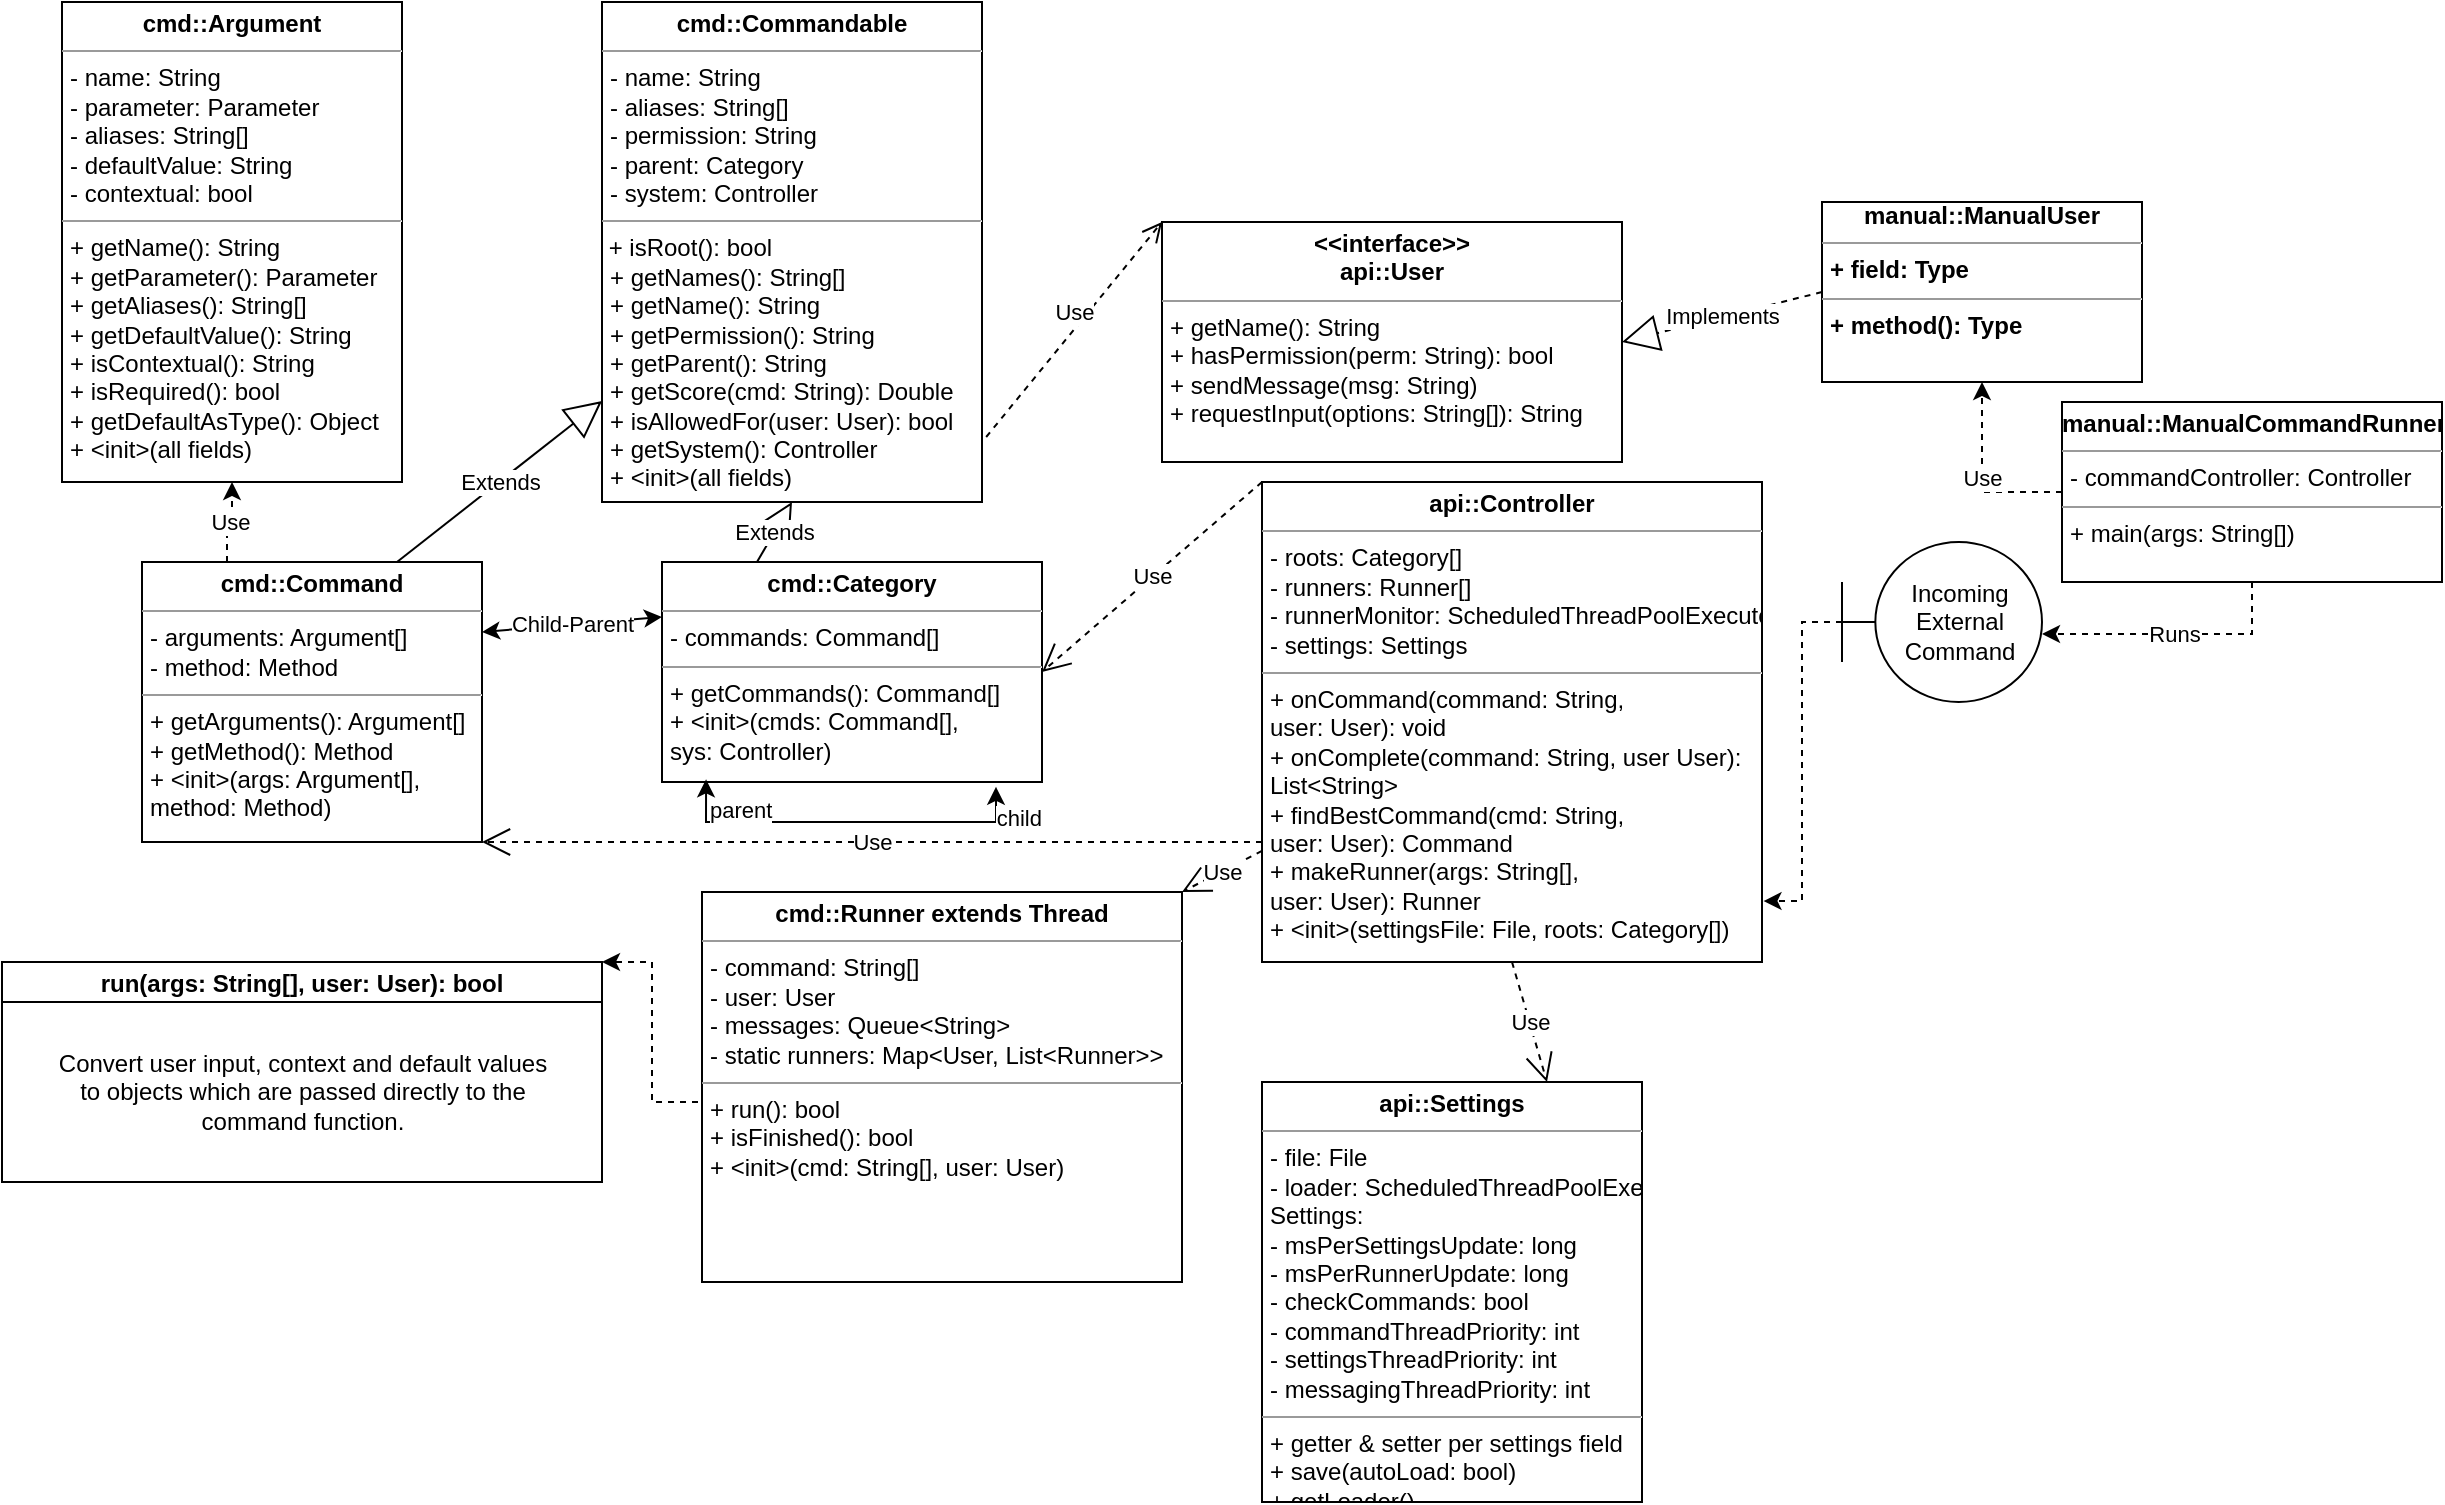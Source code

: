 <mxfile version="16.4.5" type="github">
  <diagram id="C5RBs43oDa-KdzZeNtuy" name="Page-1">
    <mxGraphModel dx="1422" dy="791" grid="1" gridSize="10" guides="1" tooltips="1" connect="1" arrows="1" fold="1" page="1" pageScale="1" pageWidth="827" pageHeight="1169" math="0" shadow="0">
      <root>
        <mxCell id="WIyWlLk6GJQsqaUBKTNV-0" />
        <mxCell id="WIyWlLk6GJQsqaUBKTNV-1" parent="WIyWlLk6GJQsqaUBKTNV-0" />
        <mxCell id="hgHn73dwUc-wctVB-FCh-53" value="&lt;p style=&quot;margin: 0px ; margin-top: 4px ; text-align: center&quot;&gt;&lt;b&gt;cmd::Commandable&lt;/b&gt;&lt;br&gt;&lt;/p&gt;&lt;hr size=&quot;1&quot;&gt;&lt;p style=&quot;margin: 0px ; margin-left: 4px&quot;&gt;- name: String&lt;br&gt;- aliases: String[]&lt;/p&gt;&lt;p style=&quot;margin: 0px ; margin-left: 4px&quot;&gt;- permission: String&lt;/p&gt;&lt;p style=&quot;margin: 0px ; margin-left: 4px&quot;&gt;- parent: Category&lt;br&gt;- system: Controller&lt;br&gt;&lt;/p&gt;&lt;hr size=&quot;1&quot;&gt;&amp;nbsp;+ isRoot(): bool&lt;br&gt;&lt;p style=&quot;margin: 0px ; margin-left: 4px&quot;&gt;+ getNames(): String[]&lt;br&gt;+ getName(): String&lt;/p&gt;&lt;p style=&quot;margin: 0px ; margin-left: 4px&quot;&gt;+ getPermission(): String&lt;/p&gt;&lt;p style=&quot;margin: 0px ; margin-left: 4px&quot;&gt;+ getParent(): String&lt;br&gt;+ getScore(cmd: String): Double&lt;br&gt;&lt;/p&gt;&lt;p style=&quot;margin: 0px ; margin-left: 4px&quot;&gt;+ isAllowedFor(user: User): bool&lt;br&gt;+ getSystem(): Controller&lt;br&gt;+ &amp;lt;init&amp;gt;(all fields)&lt;br&gt;&lt;/p&gt;" style="verticalAlign=top;align=left;overflow=fill;fontSize=12;fontFamily=Helvetica;html=1;" parent="WIyWlLk6GJQsqaUBKTNV-1" vertex="1">
          <mxGeometry x="310" width="190" height="250" as="geometry" />
        </mxCell>
        <mxCell id="hgHn73dwUc-wctVB-FCh-59" value="&lt;p style=&quot;margin: 0px ; margin-top: 4px ; text-align: center&quot;&gt;&lt;b&gt;&amp;lt;&amp;lt;interface&amp;gt;&amp;gt;&lt;br&gt;api::User&lt;/b&gt;&lt;/p&gt;&lt;hr size=&quot;1&quot;&gt;&lt;p style=&quot;margin: 0px ; margin-left: 4px&quot;&gt;+ getName(): String&lt;/p&gt;&lt;p style=&quot;margin: 0px ; margin-left: 4px&quot;&gt;+ hasPermission(perm: String): bool&lt;br&gt;+ sendMessage(msg: String)&lt;br&gt;+ requestInput(options: String[]): String&lt;br&gt;&lt;/p&gt;" style="verticalAlign=top;align=left;overflow=fill;fontSize=12;fontFamily=Helvetica;html=1;" parent="WIyWlLk6GJQsqaUBKTNV-1" vertex="1">
          <mxGeometry x="590" y="110" width="230" height="120" as="geometry" />
        </mxCell>
        <mxCell id="hgHn73dwUc-wctVB-FCh-63" value="Use" style="edgeStyle=orthogonalEdgeStyle;rounded=0;orthogonalLoop=1;jettySize=auto;html=1;entryX=0.5;entryY=1;entryDx=0;entryDy=0;exitX=0.25;exitY=0;exitDx=0;exitDy=0;dashed=1;" parent="WIyWlLk6GJQsqaUBKTNV-1" source="hgHn73dwUc-wctVB-FCh-62" target="hgHn73dwUc-wctVB-FCh-67" edge="1">
          <mxGeometry relative="1" as="geometry">
            <mxPoint x="60" y="200" as="targetPoint" />
          </mxGeometry>
        </mxCell>
        <mxCell id="hgHn73dwUc-wctVB-FCh-62" value="&lt;p style=&quot;margin: 0px ; margin-top: 4px ; text-align: center&quot;&gt;&lt;b&gt;cmd::Command&lt;/b&gt;&lt;/p&gt;&lt;hr size=&quot;1&quot;&gt;&lt;p style=&quot;margin: 0px ; margin-left: 4px&quot;&gt;- arguments: Argument[]&lt;br&gt;- method: Method&lt;br&gt;&lt;/p&gt;&lt;hr size=&quot;1&quot;&gt;&lt;p style=&quot;margin: 0px ; margin-left: 4px&quot;&gt;+ getArguments(): Argument[]&lt;br&gt;+ getMethod(): Method&lt;br&gt;+ &amp;lt;init&amp;gt;(args: Argument[],&lt;/p&gt;&lt;p style=&quot;margin: 0px ; margin-left: 4px&quot;&gt;method: Method)&lt;br&gt;&lt;/p&gt;" style="verticalAlign=top;align=left;overflow=fill;fontSize=12;fontFamily=Helvetica;html=1;" parent="WIyWlLk6GJQsqaUBKTNV-1" vertex="1">
          <mxGeometry x="80" y="280" width="170" height="140" as="geometry" />
        </mxCell>
        <mxCell id="hgHn73dwUc-wctVB-FCh-67" value="&lt;p style=&quot;margin: 0px ; margin-top: 4px ; text-align: center&quot;&gt;&lt;b&gt;cmd::Argument&lt;/b&gt;&lt;/p&gt;&lt;hr size=&quot;1&quot;&gt;&lt;p style=&quot;margin: 0px ; margin-left: 4px&quot;&gt;- name: String&lt;/p&gt;&lt;p style=&quot;margin: 0px ; margin-left: 4px&quot;&gt;- parameter: Parameter&lt;br&gt;- aliases: String[]&lt;br&gt;- defaultValue: String&lt;br&gt;- contextual: bool&lt;/p&gt;&lt;hr size=&quot;1&quot;&gt;&lt;p style=&quot;margin: 0px ; margin-left: 4px&quot;&gt;+ getName(): String&lt;br&gt;+ getParameter(): Parameter&lt;br&gt;+ getAliases(): String[]&lt;br&gt;+ getDefaultValue(): String&lt;br&gt;+ isContextual(): String&lt;br&gt;+ isRequired(): bool&lt;br&gt;+ getDefaultAsType(): Object&lt;/p&gt;&lt;p style=&quot;margin: 0px ; margin-left: 4px&quot;&gt;+ &amp;lt;init&amp;gt;(all fields)&lt;br&gt;&lt;/p&gt;" style="verticalAlign=top;align=left;overflow=fill;fontSize=12;fontFamily=Helvetica;html=1;" parent="WIyWlLk6GJQsqaUBKTNV-1" vertex="1">
          <mxGeometry x="40" width="170" height="240" as="geometry" />
        </mxCell>
        <mxCell id="hgHn73dwUc-wctVB-FCh-71" value="&lt;p style=&quot;margin: 0px ; margin-top: 4px ; text-align: center&quot;&gt;&lt;b&gt;cmd::Category&lt;/b&gt;&lt;/p&gt;&lt;hr size=&quot;1&quot;&gt;&lt;p style=&quot;margin: 0px ; margin-left: 4px&quot;&gt;- commands: Command[]&lt;br&gt;&lt;/p&gt;&lt;hr size=&quot;1&quot;&gt;&lt;p style=&quot;margin: 0px ; margin-left: 4px&quot;&gt;+ getCommands(): Command[]&lt;br&gt;+ &amp;lt;init&amp;gt;(cmds: Command[], &lt;br&gt;sys: Controller)&lt;br&gt;&lt;/p&gt;" style="verticalAlign=top;align=left;overflow=fill;fontSize=12;fontFamily=Helvetica;html=1;" parent="WIyWlLk6GJQsqaUBKTNV-1" vertex="1">
          <mxGeometry x="340" y="280" width="190" height="110" as="geometry" />
        </mxCell>
        <mxCell id="hgHn73dwUc-wctVB-FCh-72" value="Child-Parent" style="endArrow=classic;startArrow=classic;html=1;rounded=0;exitX=1;exitY=0.25;exitDx=0;exitDy=0;entryX=0;entryY=0.25;entryDx=0;entryDy=0;" parent="WIyWlLk6GJQsqaUBKTNV-1" source="hgHn73dwUc-wctVB-FCh-62" target="hgHn73dwUc-wctVB-FCh-71" edge="1">
          <mxGeometry width="50" height="50" relative="1" as="geometry">
            <mxPoint x="310" y="370" as="sourcePoint" />
            <mxPoint x="360" y="320" as="targetPoint" />
          </mxGeometry>
        </mxCell>
        <mxCell id="hgHn73dwUc-wctVB-FCh-76" value="Use" style="html=1;verticalAlign=bottom;endArrow=open;dashed=1;endSize=8;rounded=0;entryX=0;entryY=0;entryDx=0;entryDy=0;exitX=1.011;exitY=0.87;exitDx=0;exitDy=0;exitPerimeter=0;" parent="WIyWlLk6GJQsqaUBKTNV-1" source="hgHn73dwUc-wctVB-FCh-53" target="hgHn73dwUc-wctVB-FCh-59" edge="1">
          <mxGeometry relative="1" as="geometry">
            <mxPoint x="600" y="180" as="sourcePoint" />
            <mxPoint x="520" y="180" as="targetPoint" />
          </mxGeometry>
        </mxCell>
        <mxCell id="hgHn73dwUc-wctVB-FCh-77" style="edgeStyle=orthogonalEdgeStyle;rounded=0;orthogonalLoop=1;jettySize=auto;html=1;entryX=0.75;entryY=0;entryDx=0;entryDy=0;" parent="WIyWlLk6GJQsqaUBKTNV-1" source="hgHn73dwUc-wctVB-FCh-71" target="hgHn73dwUc-wctVB-FCh-71" edge="1">
          <mxGeometry relative="1" as="geometry">
            <Array as="points">
              <mxPoint x="490" y="360" />
              <mxPoint x="490" y="360" />
            </Array>
          </mxGeometry>
        </mxCell>
        <mxCell id="hgHn73dwUc-wctVB-FCh-80" value="" style="endArrow=classic;html=1;edgeStyle=orthogonalEdgeStyle;rounded=0;entryX=0.879;entryY=1.022;entryDx=0;entryDy=0;entryPerimeter=0;endFill=1;startArrow=classic;startFill=1;exitX=0.116;exitY=0.988;exitDx=0;exitDy=0;exitPerimeter=0;" parent="WIyWlLk6GJQsqaUBKTNV-1" source="hgHn73dwUc-wctVB-FCh-71" target="hgHn73dwUc-wctVB-FCh-71" edge="1">
          <mxGeometry relative="1" as="geometry">
            <mxPoint x="400" y="380" as="sourcePoint" />
            <mxPoint x="570" y="420" as="targetPoint" />
            <Array as="points">
              <mxPoint x="362" y="410" />
              <mxPoint x="507" y="410" />
            </Array>
          </mxGeometry>
        </mxCell>
        <mxCell id="hgHn73dwUc-wctVB-FCh-81" value="parent" style="edgeLabel;resizable=0;html=1;align=left;verticalAlign=bottom;" parent="hgHn73dwUc-wctVB-FCh-80" connectable="0" vertex="1">
          <mxGeometry x="-1" relative="1" as="geometry">
            <mxPoint y="24" as="offset" />
          </mxGeometry>
        </mxCell>
        <mxCell id="hgHn73dwUc-wctVB-FCh-82" value="child" style="edgeLabel;resizable=0;html=1;align=right;verticalAlign=bottom;" parent="hgHn73dwUc-wctVB-FCh-80" connectable="0" vertex="1">
          <mxGeometry x="1" relative="1" as="geometry">
            <mxPoint x="23" y="24" as="offset" />
          </mxGeometry>
        </mxCell>
        <mxCell id="hgHn73dwUc-wctVB-FCh-83" value="Extends" style="endArrow=block;endSize=16;endFill=0;html=1;rounded=0;exitX=0.75;exitY=0;exitDx=0;exitDy=0;" parent="WIyWlLk6GJQsqaUBKTNV-1" source="hgHn73dwUc-wctVB-FCh-62" target="hgHn73dwUc-wctVB-FCh-53" edge="1">
          <mxGeometry width="160" relative="1" as="geometry">
            <mxPoint x="260" y="270" as="sourcePoint" />
            <mxPoint x="420" y="270" as="targetPoint" />
          </mxGeometry>
        </mxCell>
        <mxCell id="hgHn73dwUc-wctVB-FCh-84" value="Extends" style="endArrow=block;endSize=16;endFill=0;html=1;rounded=0;exitX=0.25;exitY=0;exitDx=0;exitDy=0;entryX=0.5;entryY=1;entryDx=0;entryDy=0;" parent="WIyWlLk6GJQsqaUBKTNV-1" source="hgHn73dwUc-wctVB-FCh-71" target="hgHn73dwUc-wctVB-FCh-53" edge="1">
          <mxGeometry width="160" relative="1" as="geometry">
            <mxPoint x="262.5" y="294" as="sourcePoint" />
            <mxPoint x="367.5" y="240" as="targetPoint" />
          </mxGeometry>
        </mxCell>
        <mxCell id="hgHn73dwUc-wctVB-FCh-85" value="&lt;p style=&quot;margin: 0px ; margin-top: 4px ; text-align: center&quot;&gt;&lt;b&gt;api::Controller&lt;/b&gt;&lt;/p&gt;&lt;hr size=&quot;1&quot;&gt;&lt;p style=&quot;margin: 0px ; margin-left: 4px&quot;&gt;- roots: Category[]&lt;/p&gt;&lt;p style=&quot;margin: 0px ; margin-left: 4px&quot;&gt;- runners: Runner[]&lt;/p&gt;&lt;p style=&quot;margin: 0px ; margin-left: 4px&quot;&gt;- runnerMonitor: ScheduledThreadPoolExecutor&lt;/p&gt;&lt;p style=&quot;margin: 0px ; margin-left: 4px&quot;&gt;- settings: Settings&lt;br&gt;&lt;/p&gt;&lt;hr size=&quot;1&quot;&gt;&lt;p style=&quot;margin: 0px ; margin-left: 4px&quot;&gt;+ onCommand(command: String,&lt;br&gt; user: User): void&lt;/p&gt;&lt;p style=&quot;margin: 0px ; margin-left: 4px&quot;&gt;+ onComplete(command: String, user User):&lt;br&gt;List&amp;lt;String&amp;gt;&lt;br&gt;&lt;/p&gt;&lt;p style=&quot;margin: 0px ; margin-left: 4px&quot;&gt;+ findBestCommand(cmd: String,&lt;/p&gt;&lt;p style=&quot;margin: 0px ; margin-left: 4px&quot;&gt;user: User): Command&lt;/p&gt;&lt;p style=&quot;margin: 0px ; margin-left: 4px&quot;&gt;+ makeRunner(args: String[],&lt;/p&gt;&lt;p style=&quot;margin: 0px ; margin-left: 4px&quot;&gt;user: User): Runner&lt;br&gt;+ &amp;lt;init&amp;gt;(settingsFile: File, roots: Category[])&lt;br&gt;&lt;/p&gt;" style="verticalAlign=top;align=left;overflow=fill;fontSize=12;fontFamily=Helvetica;html=1;" parent="WIyWlLk6GJQsqaUBKTNV-1" vertex="1">
          <mxGeometry x="640" y="240" width="250" height="240" as="geometry" />
        </mxCell>
        <mxCell id="hgHn73dwUc-wctVB-FCh-87" value="run(args: String[], user: User): bool" style="swimlane;startSize=20;horizontal=1;childLayout=flowLayout;flowOrientation=north;resizable=0;interRankCellSpacing=50;containerType=tree;" parent="WIyWlLk6GJQsqaUBKTNV-1" vertex="1">
          <mxGeometry x="10" y="480" width="300" height="110" as="geometry" />
        </mxCell>
        <mxCell id="ycyEDF2b9w6y2Sx_vNAY-0" value="Convert user input, context and default values&lt;br&gt;to objects which are passed directly to the&lt;br&gt;command function." style="text;html=1;align=center;verticalAlign=middle;resizable=0;points=[];autosize=1;strokeColor=none;fillColor=none;" vertex="1" parent="hgHn73dwUc-wctVB-FCh-87">
          <mxGeometry x="20" y="40" width="260" height="50" as="geometry" />
        </mxCell>
        <mxCell id="hgHn73dwUc-wctVB-FCh-100" value="&lt;p style=&quot;margin: 0px ; margin-top: 4px ; text-align: center&quot;&gt;&lt;b&gt;api::Settings&lt;/b&gt;&lt;/p&gt;&lt;hr size=&quot;1&quot;&gt;&lt;p style=&quot;margin: 0px ; margin-left: 4px&quot;&gt;- file: File&lt;/p&gt;&lt;p style=&quot;margin: 0px ; margin-left: 4px&quot;&gt;- loader: ScheduledThreadPoolExecutor&lt;br&gt;Settings:&lt;br&gt;- msPerSettingsUpdate: long&lt;/p&gt;&lt;p style=&quot;margin: 0px ; margin-left: 4px&quot;&gt;- msPerRunnerUpdate: long&lt;/p&gt;&lt;p style=&quot;margin: 0px ; margin-left: 4px&quot;&gt;- checkCommands: bool&lt;/p&gt;&lt;p style=&quot;margin: 0px ; margin-left: 4px&quot;&gt;- commandThreadPriority: int&lt;br&gt;- settingsThreadPriority: int&lt;br&gt;- messagingThreadPriority: int&lt;br&gt;&lt;/p&gt;&lt;hr size=&quot;1&quot;&gt;&lt;p style=&quot;margin: 0px ; margin-left: 4px&quot;&gt;+ getter &amp;amp; setter per settings field&lt;br&gt;+ save(autoLoad: bool)&lt;/p&gt;&lt;p style=&quot;margin: 0px ; margin-left: 4px&quot;&gt;+ getLoader()&lt;br&gt;+ getFile()&lt;br&gt;+ static load(file: File): Settings&lt;br&gt;&lt;/p&gt;" style="verticalAlign=top;align=left;overflow=fill;fontSize=12;fontFamily=Helvetica;html=1;" parent="WIyWlLk6GJQsqaUBKTNV-1" vertex="1">
          <mxGeometry x="640" y="540" width="190" height="210" as="geometry" />
        </mxCell>
        <mxCell id="hgHn73dwUc-wctVB-FCh-101" value="Use" style="endArrow=open;endSize=12;dashed=1;html=1;rounded=0;entryX=0.75;entryY=0;entryDx=0;entryDy=0;exitX=0.5;exitY=1;exitDx=0;exitDy=0;" parent="WIyWlLk6GJQsqaUBKTNV-1" source="hgHn73dwUc-wctVB-FCh-85" target="hgHn73dwUc-wctVB-FCh-100" edge="1">
          <mxGeometry width="160" relative="1" as="geometry">
            <mxPoint x="650" y="550" as="sourcePoint" />
            <mxPoint x="650" y="710" as="targetPoint" />
          </mxGeometry>
        </mxCell>
        <mxCell id="hgHn73dwUc-wctVB-FCh-102" value="Use" style="endArrow=open;endSize=12;dashed=1;html=1;rounded=0;exitX=0;exitY=0;exitDx=0;exitDy=0;entryX=1;entryY=0.5;entryDx=0;entryDy=0;" parent="WIyWlLk6GJQsqaUBKTNV-1" source="hgHn73dwUc-wctVB-FCh-85" target="hgHn73dwUc-wctVB-FCh-71" edge="1">
          <mxGeometry width="160" relative="1" as="geometry">
            <mxPoint x="640" y="440" as="sourcePoint" />
            <mxPoint x="800" y="440" as="targetPoint" />
          </mxGeometry>
        </mxCell>
        <mxCell id="hgHn73dwUc-wctVB-FCh-118" style="edgeStyle=orthogonalEdgeStyle;rounded=0;orthogonalLoop=1;jettySize=auto;html=1;dashed=1;entryX=1;entryY=0;entryDx=0;entryDy=0;" parent="WIyWlLk6GJQsqaUBKTNV-1" target="hgHn73dwUc-wctVB-FCh-87" edge="1">
          <mxGeometry relative="1" as="geometry">
            <Array as="points">
              <mxPoint x="335" y="550" />
              <mxPoint x="335" y="480" />
            </Array>
            <mxPoint x="358" y="550" as="sourcePoint" />
          </mxGeometry>
        </mxCell>
        <mxCell id="hgHn73dwUc-wctVB-FCh-104" value="&lt;p style=&quot;margin: 0px ; margin-top: 4px ; text-align: center&quot;&gt;&lt;b&gt;cmd::Runner extends Thread&lt;br&gt;&lt;/b&gt;&lt;/p&gt;&lt;hr size=&quot;1&quot;&gt;&lt;p style=&quot;margin: 0px ; margin-left: 4px&quot;&gt;- command: String[]&lt;br&gt;- user: User&lt;br&gt;&lt;/p&gt;&lt;p style=&quot;margin: 0px ; margin-left: 4px&quot;&gt;- messages: Queue&amp;lt;String&amp;gt;&lt;br&gt;- static runners: Map&amp;lt;User, List&amp;lt;Runner&amp;gt;&amp;gt;&lt;br&gt;&lt;/p&gt;&lt;hr size=&quot;1&quot;&gt;&lt;p style=&quot;margin: 0px ; margin-left: 4px&quot;&gt;+ run(): bool&lt;br&gt;+ isFinished(): bool&lt;br&gt;+ &amp;lt;init&amp;gt;(cmd: String[], user: User)&lt;br&gt;&lt;/p&gt;" style="verticalAlign=top;align=left;overflow=fill;fontSize=12;fontFamily=Helvetica;html=1;" parent="WIyWlLk6GJQsqaUBKTNV-1" vertex="1">
          <mxGeometry x="360" y="445" width="240" height="195" as="geometry" />
        </mxCell>
        <mxCell id="hgHn73dwUc-wctVB-FCh-105" value="Use" style="endArrow=open;endSize=12;dashed=1;html=1;rounded=0;entryX=1;entryY=0;entryDx=0;entryDy=0;" parent="WIyWlLk6GJQsqaUBKTNV-1" source="hgHn73dwUc-wctVB-FCh-85" target="hgHn73dwUc-wctVB-FCh-104" edge="1">
          <mxGeometry width="160" relative="1" as="geometry">
            <mxPoint x="630" y="440" as="sourcePoint" />
            <mxPoint x="580" y="339" as="targetPoint" />
          </mxGeometry>
        </mxCell>
        <mxCell id="hgHn73dwUc-wctVB-FCh-109" style="edgeStyle=orthogonalEdgeStyle;rounded=0;orthogonalLoop=1;jettySize=auto;html=1;dashed=1;entryX=1.003;entryY=0.873;entryDx=0;entryDy=0;entryPerimeter=0;" parent="WIyWlLk6GJQsqaUBKTNV-1" source="hgHn73dwUc-wctVB-FCh-108" target="hgHn73dwUc-wctVB-FCh-85" edge="1">
          <mxGeometry relative="1" as="geometry" />
        </mxCell>
        <mxCell id="hgHn73dwUc-wctVB-FCh-108" value="Incoming External Command" style="shape=umlBoundary;whiteSpace=wrap;html=1;" parent="WIyWlLk6GJQsqaUBKTNV-1" vertex="1">
          <mxGeometry x="930" y="270" width="100" height="80" as="geometry" />
        </mxCell>
        <mxCell id="hgHn73dwUc-wctVB-FCh-117" value="Runs" style="edgeStyle=orthogonalEdgeStyle;rounded=0;orthogonalLoop=1;jettySize=auto;html=1;dashed=1;entryX=1;entryY=0.575;entryDx=0;entryDy=0;entryPerimeter=0;exitX=0.5;exitY=1;exitDx=0;exitDy=0;" parent="WIyWlLk6GJQsqaUBKTNV-1" source="hgHn73dwUc-wctVB-FCh-116" target="hgHn73dwUc-wctVB-FCh-108" edge="1">
          <mxGeometry relative="1" as="geometry">
            <mxPoint x="1020" y="310" as="targetPoint" />
          </mxGeometry>
        </mxCell>
        <mxCell id="hgHn73dwUc-wctVB-FCh-125" value="Use" style="edgeStyle=orthogonalEdgeStyle;rounded=0;orthogonalLoop=1;jettySize=auto;html=1;entryX=0.5;entryY=1;entryDx=0;entryDy=0;dashed=1;exitX=0;exitY=0.5;exitDx=0;exitDy=0;" parent="WIyWlLk6GJQsqaUBKTNV-1" source="hgHn73dwUc-wctVB-FCh-116" target="hgHn73dwUc-wctVB-FCh-122" edge="1">
          <mxGeometry relative="1" as="geometry" />
        </mxCell>
        <mxCell id="hgHn73dwUc-wctVB-FCh-116" value="&lt;p style=&quot;margin: 0px ; margin-top: 4px ; text-align: center&quot;&gt;&lt;b&gt;manual::ManualCommandRunner&lt;/b&gt;&lt;/p&gt;&lt;hr size=&quot;1&quot;&gt;&lt;p style=&quot;margin: 0px ; margin-left: 4px&quot;&gt;- commandController: Controller&lt;/p&gt;&lt;hr size=&quot;1&quot;&gt;&lt;p style=&quot;margin: 0px ; margin-left: 4px&quot;&gt;+ main(args: String[])&lt;br&gt;&lt;/p&gt;" style="verticalAlign=top;align=left;overflow=fill;fontSize=12;fontFamily=Helvetica;html=1;" parent="WIyWlLk6GJQsqaUBKTNV-1" vertex="1">
          <mxGeometry x="1040" y="200" width="190" height="90" as="geometry" />
        </mxCell>
        <mxCell id="hgHn73dwUc-wctVB-FCh-122" value="&lt;div align=&quot;center&quot;&gt;&lt;b&gt;manual::ManualUser&lt;/b&gt;&lt;br&gt;&lt;/div&gt;&lt;hr size=&quot;1&quot;&gt;&lt;p style=&quot;margin: 0px ; margin-left: 4px&quot;&gt;&lt;b&gt;+ field: Type&lt;/b&gt;&lt;/p&gt;&lt;hr size=&quot;1&quot;&gt;&lt;p style=&quot;margin: 0px ; margin-left: 4px&quot;&gt;&lt;b&gt;+ method(): Type&lt;/b&gt;&lt;/p&gt;" style="verticalAlign=top;align=left;overflow=fill;fontSize=12;fontFamily=Helvetica;html=1;" parent="WIyWlLk6GJQsqaUBKTNV-1" vertex="1">
          <mxGeometry x="920" y="100" width="160" height="90" as="geometry" />
        </mxCell>
        <mxCell id="hgHn73dwUc-wctVB-FCh-123" value="Implements" style="endArrow=block;endSize=16;endFill=0;html=1;rounded=0;dashed=1;exitX=0;exitY=0.5;exitDx=0;exitDy=0;entryX=1;entryY=0.5;entryDx=0;entryDy=0;" parent="WIyWlLk6GJQsqaUBKTNV-1" source="hgHn73dwUc-wctVB-FCh-122" target="hgHn73dwUc-wctVB-FCh-59" edge="1">
          <mxGeometry width="160" relative="1" as="geometry">
            <mxPoint x="740" y="80" as="sourcePoint" />
            <mxPoint x="900" y="80" as="targetPoint" />
          </mxGeometry>
        </mxCell>
        <mxCell id="_juQD0x1KbfcHXA-X6ip-1" value="Use" style="endArrow=open;endSize=12;dashed=1;html=1;rounded=0;entryX=1;entryY=1;entryDx=0;entryDy=0;exitX=0;exitY=0.75;exitDx=0;exitDy=0;" parent="WIyWlLk6GJQsqaUBKTNV-1" source="hgHn73dwUc-wctVB-FCh-85" target="hgHn73dwUc-wctVB-FCh-62" edge="1">
          <mxGeometry width="160" relative="1" as="geometry">
            <mxPoint x="640" y="450" as="sourcePoint" />
            <mxPoint x="610" y="450" as="targetPoint" />
            <Array as="points">
              <mxPoint x="400" y="420" />
            </Array>
          </mxGeometry>
        </mxCell>
      </root>
    </mxGraphModel>
  </diagram>
</mxfile>
